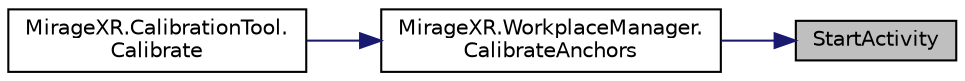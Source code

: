 digraph "StartActivity"
{
 // INTERACTIVE_SVG=YES
 // LATEX_PDF_SIZE
  edge [fontname="Helvetica",fontsize="10",labelfontname="Helvetica",labelfontsize="10"];
  node [fontname="Helvetica",fontsize="10",shape=record];
  rankdir="RL";
  Node1 [label="StartActivity",height=0.2,width=0.4,color="black", fillcolor="grey75", style="filled", fontcolor="black",tooltip="Starts the activity when workplace file parsing is completed."];
  Node1 -> Node2 [dir="back",color="midnightblue",fontsize="10",style="solid",fontname="Helvetica"];
  Node2 [label="MirageXR.WorkplaceManager.\lCalibrateAnchors",height=0.2,width=0.4,color="black", fillcolor="white", style="filled",URL="$class_mirage_x_r_1_1_workplace_manager.html#a6234a2339eac7edc6bc84d2edf3f5e8b",tooltip="Calibrate workplace anchors."];
  Node2 -> Node3 [dir="back",color="midnightblue",fontsize="10",style="solid",fontname="Helvetica"];
  Node3 [label="MirageXR.CalibrationTool.\lCalibrate",height=0.2,width=0.4,color="black", fillcolor="white", style="filled",URL="$class_mirage_x_r_1_1_calibration_tool.html#a24cd7cc4761bafa4563a80d9987951ac",tooltip="Calibrate workplace model anchors."];
}
